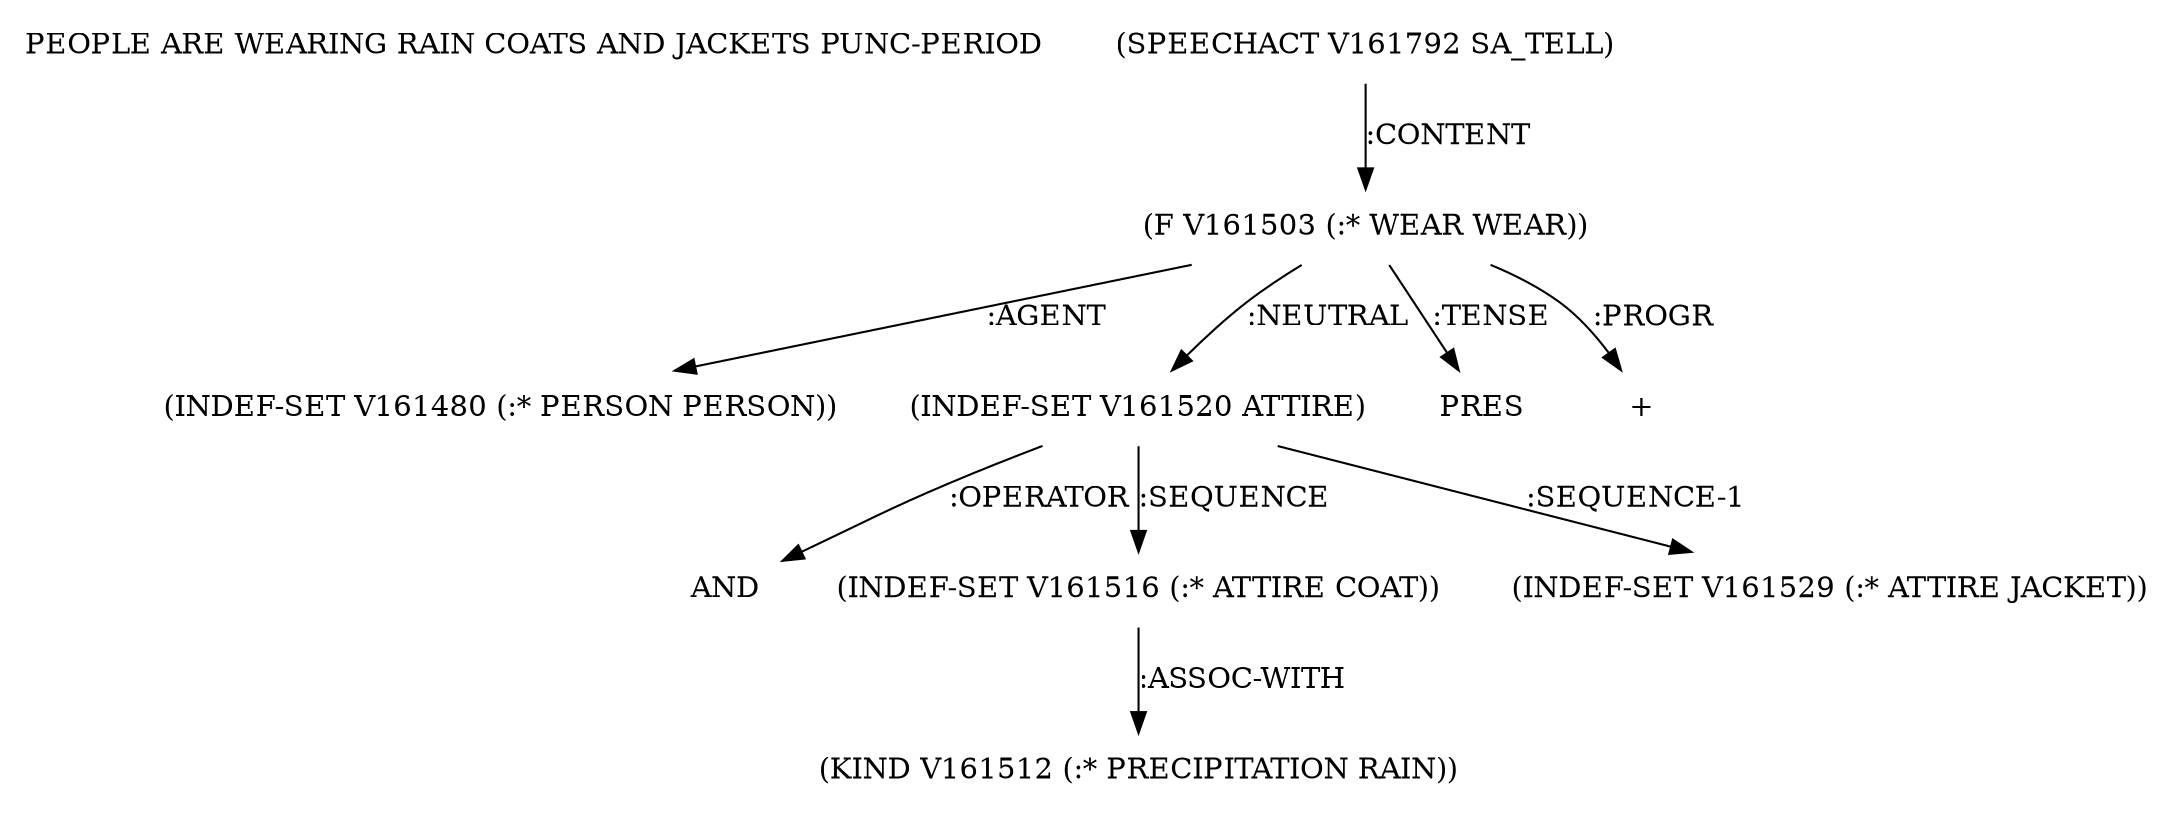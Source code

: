 digraph Terms {
  node [shape=none]
  "PEOPLE ARE WEARING RAIN COATS AND JACKETS PUNC-PERIOD"
  "V161792" [label="(SPEECHACT V161792 SA_TELL)"]
  "V161792" -> "V161503" [label=":CONTENT"]
  "V161503" [label="(F V161503 (:* WEAR WEAR))"]
  "V161503" -> "V161480" [label=":AGENT"]
  "V161503" -> "V161520" [label=":NEUTRAL"]
  "V161503" -> "NT162633" [label=":TENSE"]
  "NT162633" [label="PRES"]
  "V161503" -> "NT162634" [label=":PROGR"]
  "NT162634" [label="+"]
  "V161480" [label="(INDEF-SET V161480 (:* PERSON PERSON))"]
  "V161520" [label="(INDEF-SET V161520 ATTIRE)"]
  "V161520" -> "NT162635" [label=":OPERATOR"]
  "NT162635" [label="AND"]
  "V161520" -> "V161516" [label=":SEQUENCE"]
  "V161520" -> "V161529" [label=":SEQUENCE-1"]
  "V161516" [label="(INDEF-SET V161516 (:* ATTIRE COAT))"]
  "V161516" -> "V161512" [label=":ASSOC-WITH"]
  "V161512" [label="(KIND V161512 (:* PRECIPITATION RAIN))"]
  "V161529" [label="(INDEF-SET V161529 (:* ATTIRE JACKET))"]
}
